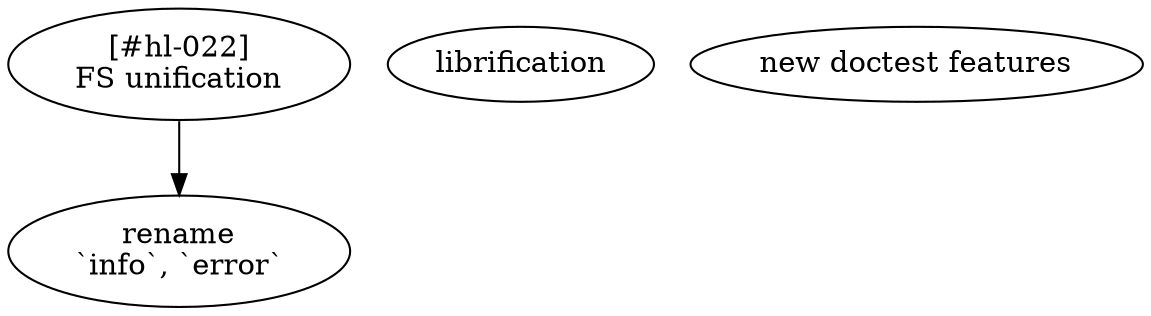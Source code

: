 digraph {

  022 [label="[#hl-022]\nFS unification"]

  lib [label="librification"]

  dct [label="new doctest features"]

  annoy [label="rename\n`info`, `error`"]

  022->annoy

}
